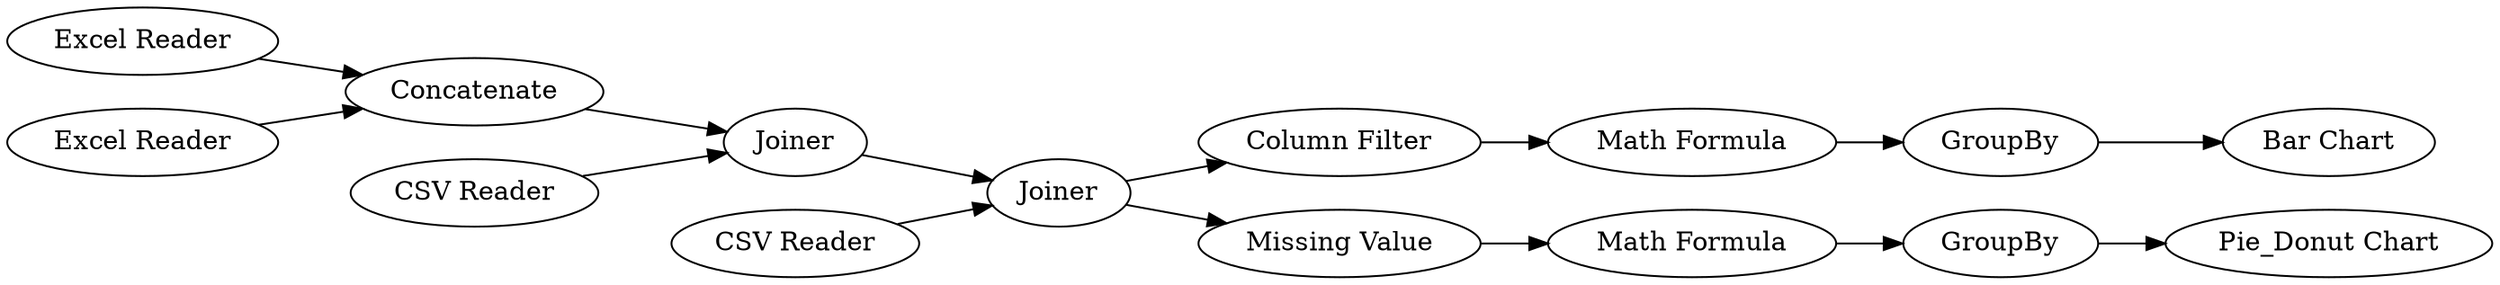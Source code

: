 digraph {
	1 [label="Excel Reader"]
	2 [label="Excel Reader"]
	3 [label=Concatenate]
	4 [label="CSV Reader"]
	5 [label=Joiner]
	6 [label="CSV Reader"]
	7 [label=Joiner]
	8 [label="Column Filter"]
	9 [label=GroupBy]
	10 [label="Math Formula"]
	11 [label="Missing Value"]
	12 [label="Math Formula"]
	13 [label=GroupBy]
	14 [label="Bar Chart"]
	15 [label="Pie_Donut Chart"]
	1 -> 3
	2 -> 3
	3 -> 5
	4 -> 5
	5 -> 7
	6 -> 7
	7 -> 8
	7 -> 11
	8 -> 10
	9 -> 14
	10 -> 9
	11 -> 12
	12 -> 13
	13 -> 15
	rankdir=LR
}
